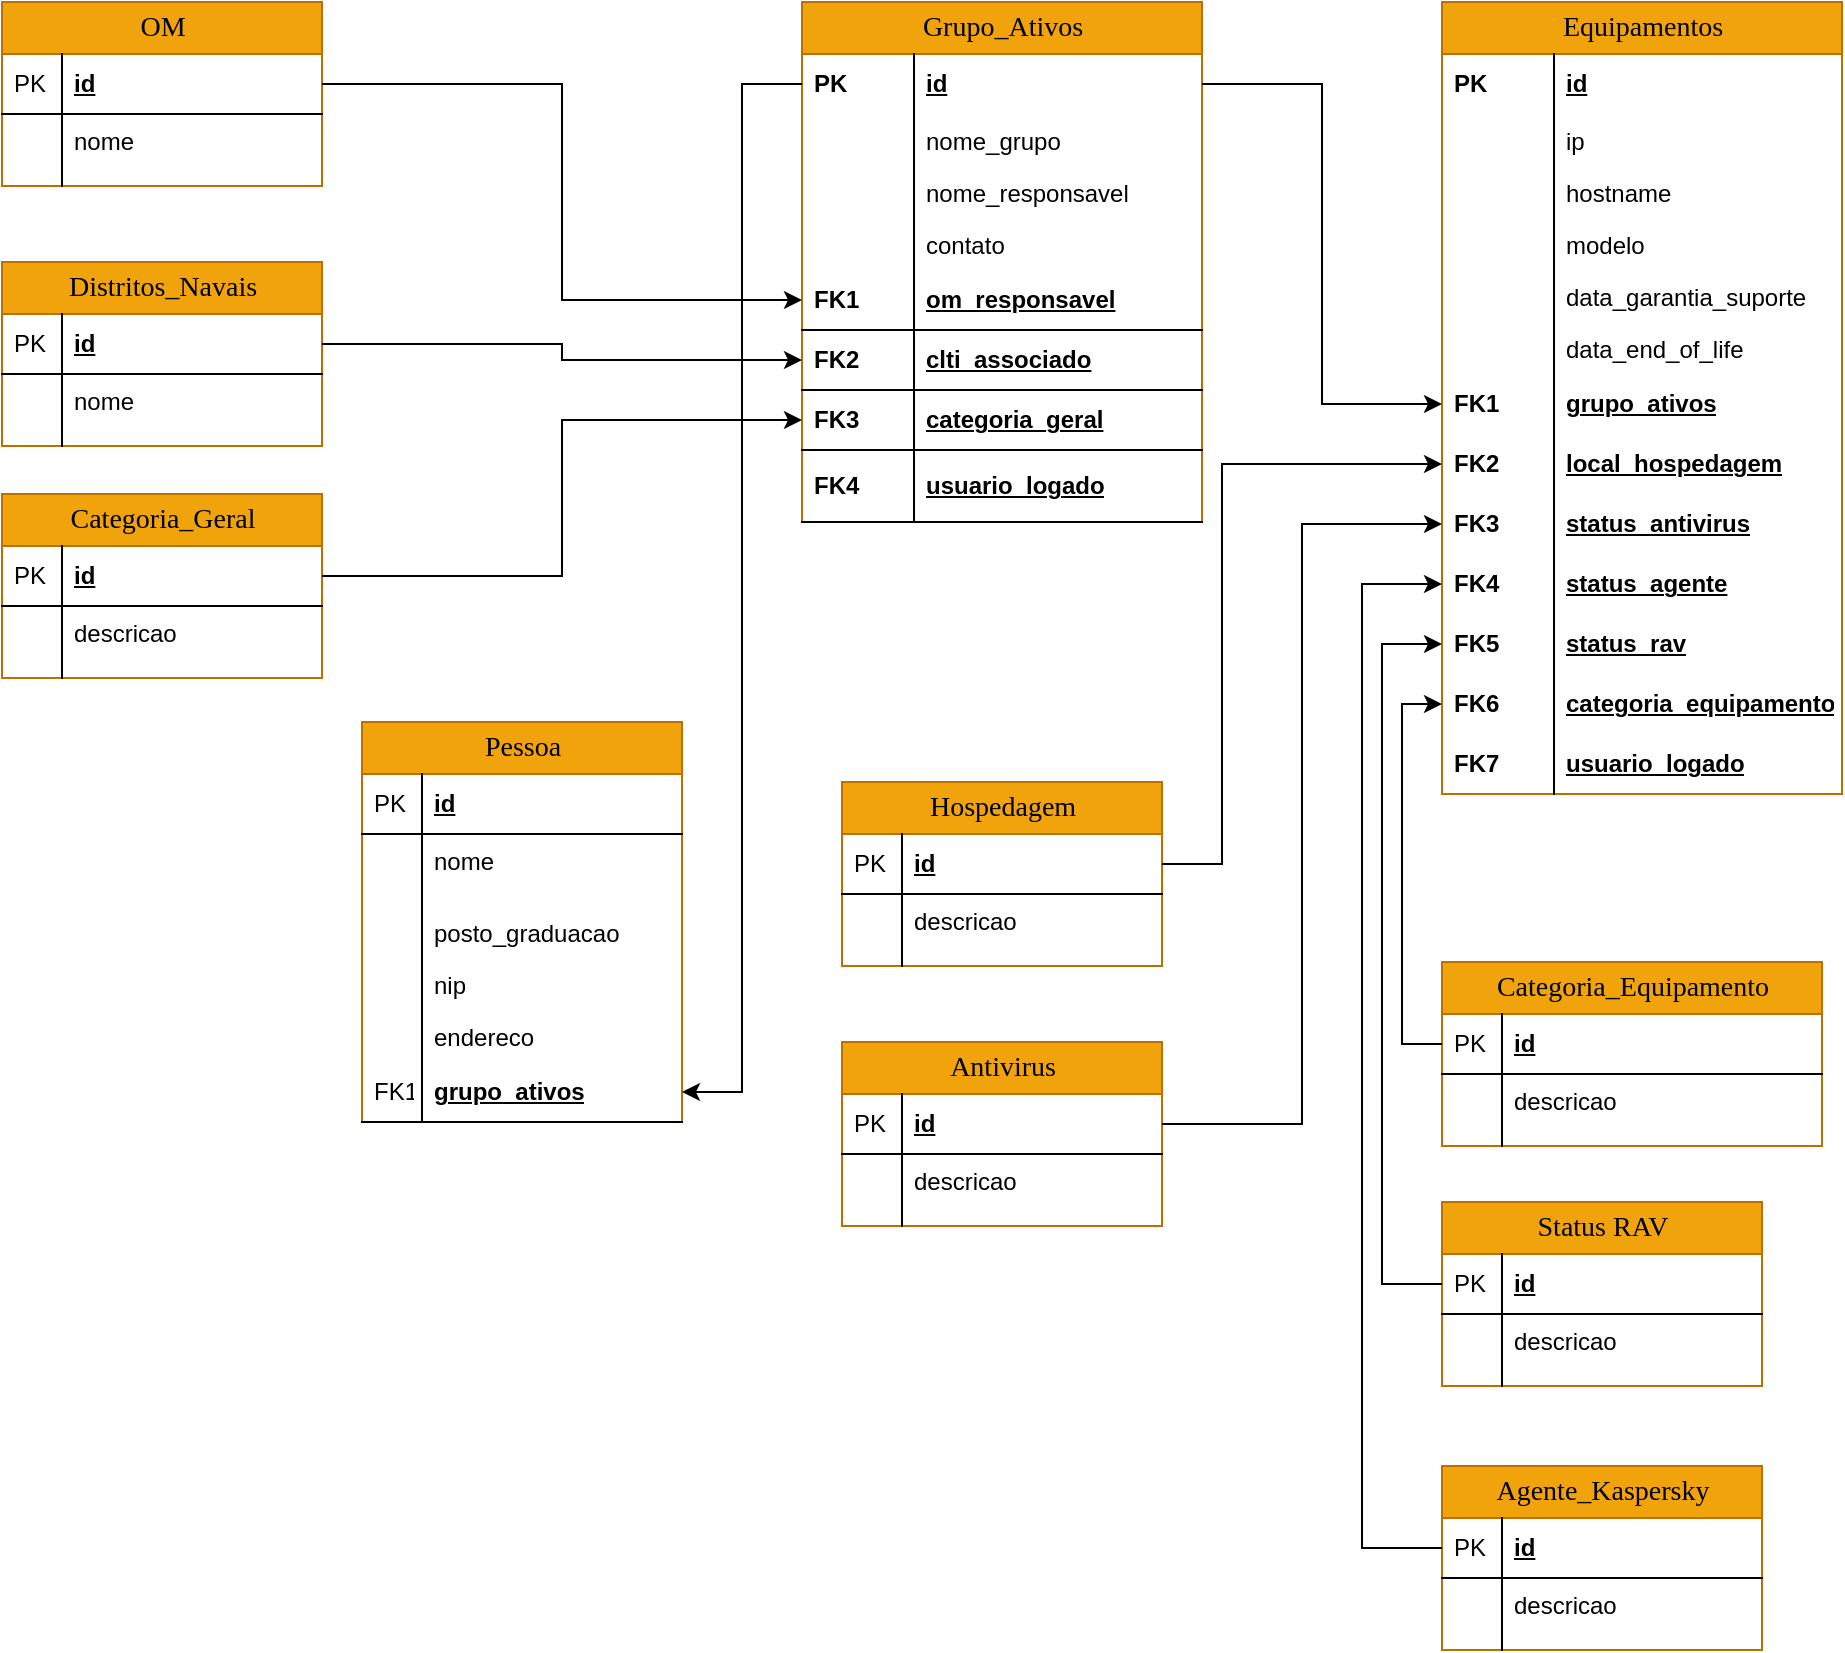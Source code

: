 <mxfile version="21.1.1" type="github">
  <diagram name="Page-1" id="e56a1550-8fbb-45ad-956c-1786394a9013">
    <mxGraphModel dx="1097" dy="484" grid="1" gridSize="10" guides="1" tooltips="1" connect="1" arrows="1" fold="1" page="1" pageScale="1" pageWidth="1100" pageHeight="850" background="none" math="0" shadow="0">
      <root>
        <mxCell id="0" />
        <mxCell id="1" parent="0" />
        <mxCell id="2e49270ec7c68f3f-1" value="Grupo_Ativos" style="swimlane;html=1;fontStyle=0;childLayout=stackLayout;horizontal=1;startSize=26;fillColor=#f0a30a;horizontalStack=0;resizeParent=1;resizeLast=0;collapsible=1;marginBottom=0;swimlaneFillColor=#ffffff;align=center;rounded=0;shadow=0;comic=0;labelBackgroundColor=none;strokeWidth=1;fontFamily=Verdana;fontSize=14;strokeColor=#BD7000;fontColor=#000000;" parent="1" vertex="1">
          <mxGeometry x="420" y="10" width="200" height="260" as="geometry" />
        </mxCell>
        <mxCell id="2e49270ec7c68f3f-2" value="id" style="shape=partialRectangle;top=0;left=0;right=0;bottom=0;html=1;align=left;verticalAlign=middle;fillColor=none;spacingLeft=60;spacingRight=4;whiteSpace=wrap;overflow=hidden;rotatable=0;points=[[0,0.5],[1,0.5]];portConstraint=eastwest;dropTarget=0;fontStyle=5;" parent="2e49270ec7c68f3f-1" vertex="1">
          <mxGeometry y="26" width="200" height="30" as="geometry" />
        </mxCell>
        <mxCell id="2e49270ec7c68f3f-3" value="PK" style="shape=partialRectangle;fontStyle=1;top=0;left=0;bottom=0;html=1;fillColor=none;align=left;verticalAlign=middle;spacingLeft=4;spacingRight=4;whiteSpace=wrap;overflow=hidden;rotatable=0;points=[];portConstraint=eastwest;part=1;" parent="2e49270ec7c68f3f-2" vertex="1" connectable="0">
          <mxGeometry width="56" height="30" as="geometry" />
        </mxCell>
        <mxCell id="2e49270ec7c68f3f-6" value="nome_grupo" style="shape=partialRectangle;top=0;left=0;right=0;bottom=0;html=1;align=left;verticalAlign=top;fillColor=none;spacingLeft=60;spacingRight=4;whiteSpace=wrap;overflow=hidden;rotatable=0;points=[[0,0.5],[1,0.5]];portConstraint=eastwest;dropTarget=0;" parent="2e49270ec7c68f3f-1" vertex="1">
          <mxGeometry y="56" width="200" height="26" as="geometry" />
        </mxCell>
        <mxCell id="2e49270ec7c68f3f-7" value="" style="shape=partialRectangle;top=0;left=0;bottom=0;html=1;fillColor=none;align=left;verticalAlign=top;spacingLeft=4;spacingRight=4;whiteSpace=wrap;overflow=hidden;rotatable=0;points=[];portConstraint=eastwest;part=1;" parent="2e49270ec7c68f3f-6" vertex="1" connectable="0">
          <mxGeometry width="56" height="26" as="geometry" />
        </mxCell>
        <mxCell id="viKGJ7kzJd5nFKRAe9r_-1" value="nome_responsavel" style="shape=partialRectangle;top=0;left=0;right=0;bottom=0;html=1;align=left;verticalAlign=top;fillColor=none;spacingLeft=60;spacingRight=4;whiteSpace=wrap;overflow=hidden;rotatable=0;points=[[0,0.5],[1,0.5]];portConstraint=eastwest;dropTarget=0;" vertex="1" parent="2e49270ec7c68f3f-1">
          <mxGeometry y="82" width="200" height="26" as="geometry" />
        </mxCell>
        <mxCell id="viKGJ7kzJd5nFKRAe9r_-2" value="" style="shape=partialRectangle;top=0;left=0;bottom=0;html=1;fillColor=none;align=left;verticalAlign=top;spacingLeft=4;spacingRight=4;whiteSpace=wrap;overflow=hidden;rotatable=0;points=[];portConstraint=eastwest;part=1;" vertex="1" connectable="0" parent="viKGJ7kzJd5nFKRAe9r_-1">
          <mxGeometry width="56" height="26" as="geometry" />
        </mxCell>
        <mxCell id="viKGJ7kzJd5nFKRAe9r_-3" value="contato" style="shape=partialRectangle;top=0;left=0;right=0;bottom=0;html=1;align=left;verticalAlign=top;fillColor=none;spacingLeft=60;spacingRight=4;whiteSpace=wrap;overflow=hidden;rotatable=0;points=[[0,0.5],[1,0.5]];portConstraint=eastwest;dropTarget=0;" vertex="1" parent="2e49270ec7c68f3f-1">
          <mxGeometry y="108" width="200" height="26" as="geometry" />
        </mxCell>
        <mxCell id="viKGJ7kzJd5nFKRAe9r_-4" value="" style="shape=partialRectangle;top=0;left=0;bottom=0;html=1;fillColor=none;align=left;verticalAlign=top;spacingLeft=4;spacingRight=4;whiteSpace=wrap;overflow=hidden;rotatable=0;points=[];portConstraint=eastwest;part=1;" vertex="1" connectable="0" parent="viKGJ7kzJd5nFKRAe9r_-3">
          <mxGeometry width="56" height="26" as="geometry" />
        </mxCell>
        <mxCell id="viKGJ7kzJd5nFKRAe9r_-11" value="om_responsavel" style="shape=partialRectangle;top=0;left=0;right=0;bottom=1;html=1;align=left;verticalAlign=middle;fillColor=none;spacingLeft=60;spacingRight=4;whiteSpace=wrap;overflow=hidden;rotatable=0;points=[[0,0.5],[1,0.5]];portConstraint=eastwest;dropTarget=0;fontStyle=5;" vertex="1" parent="2e49270ec7c68f3f-1">
          <mxGeometry y="134" width="200" height="30" as="geometry" />
        </mxCell>
        <mxCell id="viKGJ7kzJd5nFKRAe9r_-12" value="FK1" style="shape=partialRectangle;fontStyle=1;top=0;left=0;bottom=0;html=1;fillColor=none;align=left;verticalAlign=middle;spacingLeft=4;spacingRight=4;whiteSpace=wrap;overflow=hidden;rotatable=0;points=[];portConstraint=eastwest;part=1;" vertex="1" connectable="0" parent="viKGJ7kzJd5nFKRAe9r_-11">
          <mxGeometry width="56" height="30" as="geometry" />
        </mxCell>
        <mxCell id="viKGJ7kzJd5nFKRAe9r_-13" value="clti_associado" style="shape=partialRectangle;top=0;left=0;right=0;bottom=1;html=1;align=left;verticalAlign=middle;fillColor=none;spacingLeft=60;spacingRight=4;whiteSpace=wrap;overflow=hidden;rotatable=0;points=[[0,0.5],[1,0.5]];portConstraint=eastwest;dropTarget=0;fontStyle=5;" vertex="1" parent="2e49270ec7c68f3f-1">
          <mxGeometry y="164" width="200" height="30" as="geometry" />
        </mxCell>
        <mxCell id="viKGJ7kzJd5nFKRAe9r_-14" value="FK2" style="shape=partialRectangle;fontStyle=1;top=0;left=0;bottom=0;html=1;fillColor=none;align=left;verticalAlign=middle;spacingLeft=4;spacingRight=4;whiteSpace=wrap;overflow=hidden;rotatable=0;points=[];portConstraint=eastwest;part=1;" vertex="1" connectable="0" parent="viKGJ7kzJd5nFKRAe9r_-13">
          <mxGeometry width="56" height="30" as="geometry" />
        </mxCell>
        <mxCell id="viKGJ7kzJd5nFKRAe9r_-15" value="categoria_geral" style="shape=partialRectangle;top=0;left=0;right=0;bottom=1;html=1;align=left;verticalAlign=middle;fillColor=none;spacingLeft=60;spacingRight=4;whiteSpace=wrap;overflow=hidden;rotatable=0;points=[[0,0.5],[1,0.5]];portConstraint=eastwest;dropTarget=0;fontStyle=5;" vertex="1" parent="2e49270ec7c68f3f-1">
          <mxGeometry y="194" width="200" height="30" as="geometry" />
        </mxCell>
        <mxCell id="viKGJ7kzJd5nFKRAe9r_-16" value="FK3" style="shape=partialRectangle;fontStyle=1;top=0;left=0;bottom=0;html=1;fillColor=none;align=left;verticalAlign=middle;spacingLeft=4;spacingRight=4;whiteSpace=wrap;overflow=hidden;rotatable=0;points=[];portConstraint=eastwest;part=1;" vertex="1" connectable="0" parent="viKGJ7kzJd5nFKRAe9r_-15">
          <mxGeometry width="56" height="30" as="geometry" />
        </mxCell>
        <mxCell id="viKGJ7kzJd5nFKRAe9r_-17" value="usuario_logado" style="shape=partialRectangle;top=0;left=0;right=0;bottom=1;html=1;align=left;verticalAlign=middle;fillColor=none;spacingLeft=60;spacingRight=4;whiteSpace=wrap;overflow=hidden;rotatable=0;points=[[0,0.5],[1,0.5]];portConstraint=eastwest;dropTarget=0;fontStyle=5;" vertex="1" parent="2e49270ec7c68f3f-1">
          <mxGeometry y="224" width="200" height="36" as="geometry" />
        </mxCell>
        <mxCell id="viKGJ7kzJd5nFKRAe9r_-18" value="FK4" style="shape=partialRectangle;fontStyle=1;top=0;left=0;bottom=0;html=1;fillColor=none;align=left;verticalAlign=middle;spacingLeft=4;spacingRight=4;whiteSpace=wrap;overflow=hidden;rotatable=0;points=[];portConstraint=eastwest;part=1;" vertex="1" connectable="0" parent="viKGJ7kzJd5nFKRAe9r_-17">
          <mxGeometry width="56" height="36" as="geometry" />
        </mxCell>
        <mxCell id="2e49270ec7c68f3f-80" value="OM" style="swimlane;html=1;fontStyle=0;childLayout=stackLayout;horizontal=1;startSize=26;fillColor=#f0a30a;horizontalStack=0;resizeParent=1;resizeLast=0;collapsible=1;marginBottom=0;swimlaneFillColor=#ffffff;align=center;rounded=0;shadow=0;comic=0;labelBackgroundColor=none;strokeWidth=1;fontFamily=Verdana;fontSize=14;fontColor=#000000;strokeColor=#BD7000;" parent="1" vertex="1">
          <mxGeometry x="20" y="10" width="160" height="92" as="geometry" />
        </mxCell>
        <mxCell id="2e49270ec7c68f3f-81" value="id" style="shape=partialRectangle;top=0;left=0;right=0;bottom=1;html=1;align=left;verticalAlign=middle;fillColor=none;spacingLeft=34;spacingRight=4;whiteSpace=wrap;overflow=hidden;rotatable=0;points=[[0,0.5],[1,0.5]];portConstraint=eastwest;dropTarget=0;fontStyle=5;" parent="2e49270ec7c68f3f-80" vertex="1">
          <mxGeometry y="26" width="160" height="30" as="geometry" />
        </mxCell>
        <mxCell id="2e49270ec7c68f3f-82" value="PK" style="shape=partialRectangle;top=0;left=0;bottom=0;html=1;fillColor=none;align=left;verticalAlign=middle;spacingLeft=4;spacingRight=4;whiteSpace=wrap;overflow=hidden;rotatable=0;points=[];portConstraint=eastwest;part=1;" parent="2e49270ec7c68f3f-81" vertex="1" connectable="0">
          <mxGeometry width="30" height="30" as="geometry" />
        </mxCell>
        <mxCell id="2e49270ec7c68f3f-83" value="nome" style="shape=partialRectangle;top=0;left=0;right=0;bottom=0;html=1;align=left;verticalAlign=top;fillColor=none;spacingLeft=34;spacingRight=4;whiteSpace=wrap;overflow=hidden;rotatable=0;points=[[0,0.5],[1,0.5]];portConstraint=eastwest;dropTarget=0;" parent="2e49270ec7c68f3f-80" vertex="1">
          <mxGeometry y="56" width="160" height="26" as="geometry" />
        </mxCell>
        <mxCell id="2e49270ec7c68f3f-84" value="" style="shape=partialRectangle;top=0;left=0;bottom=0;html=1;fillColor=none;align=left;verticalAlign=top;spacingLeft=4;spacingRight=4;whiteSpace=wrap;overflow=hidden;rotatable=0;points=[];portConstraint=eastwest;part=1;" parent="2e49270ec7c68f3f-83" vertex="1" connectable="0">
          <mxGeometry width="30" height="26" as="geometry" />
        </mxCell>
        <mxCell id="2e49270ec7c68f3f-89" value="" style="shape=partialRectangle;top=0;left=0;right=0;bottom=0;html=1;align=left;verticalAlign=top;fillColor=none;spacingLeft=34;spacingRight=4;whiteSpace=wrap;overflow=hidden;rotatable=0;points=[[0,0.5],[1,0.5]];portConstraint=eastwest;dropTarget=0;" parent="2e49270ec7c68f3f-80" vertex="1">
          <mxGeometry y="82" width="160" height="10" as="geometry" />
        </mxCell>
        <mxCell id="2e49270ec7c68f3f-90" value="" style="shape=partialRectangle;top=0;left=0;bottom=0;html=1;fillColor=none;align=left;verticalAlign=top;spacingLeft=4;spacingRight=4;whiteSpace=wrap;overflow=hidden;rotatable=0;points=[];portConstraint=eastwest;part=1;" parent="2e49270ec7c68f3f-89" vertex="1" connectable="0">
          <mxGeometry width="30" height="10" as="geometry" />
        </mxCell>
        <mxCell id="viKGJ7kzJd5nFKRAe9r_-21" style="edgeStyle=orthogonalEdgeStyle;rounded=0;orthogonalLoop=1;jettySize=auto;html=1;exitX=1;exitY=0.5;exitDx=0;exitDy=0;entryX=0;entryY=0.5;entryDx=0;entryDy=0;" edge="1" parent="1" source="2e49270ec7c68f3f-81" target="viKGJ7kzJd5nFKRAe9r_-11">
          <mxGeometry relative="1" as="geometry" />
        </mxCell>
        <mxCell id="viKGJ7kzJd5nFKRAe9r_-22" value="Distritos_Navais" style="swimlane;html=1;fontStyle=0;childLayout=stackLayout;horizontal=1;startSize=26;fillColor=#f0a30a;horizontalStack=0;resizeParent=1;resizeLast=0;collapsible=1;marginBottom=0;swimlaneFillColor=#ffffff;align=center;rounded=0;shadow=0;comic=0;labelBackgroundColor=none;strokeWidth=1;fontFamily=Verdana;fontSize=14;fontColor=#000000;strokeColor=#BD7000;" vertex="1" parent="1">
          <mxGeometry x="20" y="140" width="160" height="92" as="geometry" />
        </mxCell>
        <mxCell id="viKGJ7kzJd5nFKRAe9r_-23" value="id" style="shape=partialRectangle;top=0;left=0;right=0;bottom=1;html=1;align=left;verticalAlign=middle;fillColor=none;spacingLeft=34;spacingRight=4;whiteSpace=wrap;overflow=hidden;rotatable=0;points=[[0,0.5],[1,0.5]];portConstraint=eastwest;dropTarget=0;fontStyle=5;" vertex="1" parent="viKGJ7kzJd5nFKRAe9r_-22">
          <mxGeometry y="26" width="160" height="30" as="geometry" />
        </mxCell>
        <mxCell id="viKGJ7kzJd5nFKRAe9r_-24" value="PK" style="shape=partialRectangle;top=0;left=0;bottom=0;html=1;fillColor=none;align=left;verticalAlign=middle;spacingLeft=4;spacingRight=4;whiteSpace=wrap;overflow=hidden;rotatable=0;points=[];portConstraint=eastwest;part=1;" vertex="1" connectable="0" parent="viKGJ7kzJd5nFKRAe9r_-23">
          <mxGeometry width="30" height="30" as="geometry" />
        </mxCell>
        <mxCell id="viKGJ7kzJd5nFKRAe9r_-25" value="nome" style="shape=partialRectangle;top=0;left=0;right=0;bottom=0;html=1;align=left;verticalAlign=top;fillColor=none;spacingLeft=34;spacingRight=4;whiteSpace=wrap;overflow=hidden;rotatable=0;points=[[0,0.5],[1,0.5]];portConstraint=eastwest;dropTarget=0;" vertex="1" parent="viKGJ7kzJd5nFKRAe9r_-22">
          <mxGeometry y="56" width="160" height="26" as="geometry" />
        </mxCell>
        <mxCell id="viKGJ7kzJd5nFKRAe9r_-26" value="" style="shape=partialRectangle;top=0;left=0;bottom=0;html=1;fillColor=none;align=left;verticalAlign=top;spacingLeft=4;spacingRight=4;whiteSpace=wrap;overflow=hidden;rotatable=0;points=[];portConstraint=eastwest;part=1;" vertex="1" connectable="0" parent="viKGJ7kzJd5nFKRAe9r_-25">
          <mxGeometry width="30" height="26" as="geometry" />
        </mxCell>
        <mxCell id="viKGJ7kzJd5nFKRAe9r_-27" value="" style="shape=partialRectangle;top=0;left=0;right=0;bottom=0;html=1;align=left;verticalAlign=top;fillColor=none;spacingLeft=34;spacingRight=4;whiteSpace=wrap;overflow=hidden;rotatable=0;points=[[0,0.5],[1,0.5]];portConstraint=eastwest;dropTarget=0;" vertex="1" parent="viKGJ7kzJd5nFKRAe9r_-22">
          <mxGeometry y="82" width="160" height="10" as="geometry" />
        </mxCell>
        <mxCell id="viKGJ7kzJd5nFKRAe9r_-28" value="" style="shape=partialRectangle;top=0;left=0;bottom=0;html=1;fillColor=none;align=left;verticalAlign=top;spacingLeft=4;spacingRight=4;whiteSpace=wrap;overflow=hidden;rotatable=0;points=[];portConstraint=eastwest;part=1;" vertex="1" connectable="0" parent="viKGJ7kzJd5nFKRAe9r_-27">
          <mxGeometry width="30" height="10" as="geometry" />
        </mxCell>
        <mxCell id="viKGJ7kzJd5nFKRAe9r_-29" style="edgeStyle=orthogonalEdgeStyle;rounded=0;orthogonalLoop=1;jettySize=auto;html=1;exitX=1;exitY=0.5;exitDx=0;exitDy=0;entryX=0;entryY=0.5;entryDx=0;entryDy=0;" edge="1" parent="1" source="viKGJ7kzJd5nFKRAe9r_-23" target="viKGJ7kzJd5nFKRAe9r_-13">
          <mxGeometry relative="1" as="geometry" />
        </mxCell>
        <mxCell id="viKGJ7kzJd5nFKRAe9r_-30" value="Categoria_Geral" style="swimlane;html=1;fontStyle=0;childLayout=stackLayout;horizontal=1;startSize=26;fillColor=#f0a30a;horizontalStack=0;resizeParent=1;resizeLast=0;collapsible=1;marginBottom=0;swimlaneFillColor=#ffffff;align=center;rounded=0;shadow=0;comic=0;labelBackgroundColor=none;strokeWidth=1;fontFamily=Verdana;fontSize=14;fontColor=#000000;strokeColor=#BD7000;" vertex="1" parent="1">
          <mxGeometry x="20" y="256" width="160" height="92" as="geometry" />
        </mxCell>
        <mxCell id="viKGJ7kzJd5nFKRAe9r_-31" value="id" style="shape=partialRectangle;top=0;left=0;right=0;bottom=1;html=1;align=left;verticalAlign=middle;fillColor=none;spacingLeft=34;spacingRight=4;whiteSpace=wrap;overflow=hidden;rotatable=0;points=[[0,0.5],[1,0.5]];portConstraint=eastwest;dropTarget=0;fontStyle=5;" vertex="1" parent="viKGJ7kzJd5nFKRAe9r_-30">
          <mxGeometry y="26" width="160" height="30" as="geometry" />
        </mxCell>
        <mxCell id="viKGJ7kzJd5nFKRAe9r_-32" value="PK" style="shape=partialRectangle;top=0;left=0;bottom=0;html=1;fillColor=none;align=left;verticalAlign=middle;spacingLeft=4;spacingRight=4;whiteSpace=wrap;overflow=hidden;rotatable=0;points=[];portConstraint=eastwest;part=1;" vertex="1" connectable="0" parent="viKGJ7kzJd5nFKRAe9r_-31">
          <mxGeometry width="30" height="30" as="geometry" />
        </mxCell>
        <mxCell id="viKGJ7kzJd5nFKRAe9r_-33" value="descricao" style="shape=partialRectangle;top=0;left=0;right=0;bottom=0;html=1;align=left;verticalAlign=top;fillColor=none;spacingLeft=34;spacingRight=4;whiteSpace=wrap;overflow=hidden;rotatable=0;points=[[0,0.5],[1,0.5]];portConstraint=eastwest;dropTarget=0;" vertex="1" parent="viKGJ7kzJd5nFKRAe9r_-30">
          <mxGeometry y="56" width="160" height="26" as="geometry" />
        </mxCell>
        <mxCell id="viKGJ7kzJd5nFKRAe9r_-34" value="" style="shape=partialRectangle;top=0;left=0;bottom=0;html=1;fillColor=none;align=left;verticalAlign=top;spacingLeft=4;spacingRight=4;whiteSpace=wrap;overflow=hidden;rotatable=0;points=[];portConstraint=eastwest;part=1;" vertex="1" connectable="0" parent="viKGJ7kzJd5nFKRAe9r_-33">
          <mxGeometry width="30" height="26" as="geometry" />
        </mxCell>
        <mxCell id="viKGJ7kzJd5nFKRAe9r_-35" value="" style="shape=partialRectangle;top=0;left=0;right=0;bottom=0;html=1;align=left;verticalAlign=top;fillColor=none;spacingLeft=34;spacingRight=4;whiteSpace=wrap;overflow=hidden;rotatable=0;points=[[0,0.5],[1,0.5]];portConstraint=eastwest;dropTarget=0;" vertex="1" parent="viKGJ7kzJd5nFKRAe9r_-30">
          <mxGeometry y="82" width="160" height="10" as="geometry" />
        </mxCell>
        <mxCell id="viKGJ7kzJd5nFKRAe9r_-36" value="" style="shape=partialRectangle;top=0;left=0;bottom=0;html=1;fillColor=none;align=left;verticalAlign=top;spacingLeft=4;spacingRight=4;whiteSpace=wrap;overflow=hidden;rotatable=0;points=[];portConstraint=eastwest;part=1;" vertex="1" connectable="0" parent="viKGJ7kzJd5nFKRAe9r_-35">
          <mxGeometry width="30" height="10" as="geometry" />
        </mxCell>
        <mxCell id="viKGJ7kzJd5nFKRAe9r_-37" style="edgeStyle=orthogonalEdgeStyle;rounded=0;orthogonalLoop=1;jettySize=auto;html=1;exitX=1;exitY=0.5;exitDx=0;exitDy=0;entryX=0;entryY=0.5;entryDx=0;entryDy=0;" edge="1" parent="1" source="viKGJ7kzJd5nFKRAe9r_-31" target="viKGJ7kzJd5nFKRAe9r_-15">
          <mxGeometry relative="1" as="geometry" />
        </mxCell>
        <mxCell id="viKGJ7kzJd5nFKRAe9r_-38" value="Pessoa" style="swimlane;html=1;fontStyle=0;childLayout=stackLayout;horizontal=1;startSize=26;fillColor=#f0a30a;horizontalStack=0;resizeParent=1;resizeLast=0;collapsible=1;marginBottom=0;swimlaneFillColor=#ffffff;align=center;rounded=0;shadow=0;comic=0;labelBackgroundColor=none;strokeWidth=1;fontFamily=Verdana;fontSize=14;fontColor=#000000;strokeColor=#BD7000;" vertex="1" parent="1">
          <mxGeometry x="200" y="370" width="160" height="200" as="geometry" />
        </mxCell>
        <mxCell id="viKGJ7kzJd5nFKRAe9r_-39" value="id" style="shape=partialRectangle;top=0;left=0;right=0;bottom=1;html=1;align=left;verticalAlign=middle;fillColor=none;spacingLeft=34;spacingRight=4;whiteSpace=wrap;overflow=hidden;rotatable=0;points=[[0,0.5],[1,0.5]];portConstraint=eastwest;dropTarget=0;fontStyle=5;" vertex="1" parent="viKGJ7kzJd5nFKRAe9r_-38">
          <mxGeometry y="26" width="160" height="30" as="geometry" />
        </mxCell>
        <mxCell id="viKGJ7kzJd5nFKRAe9r_-40" value="PK" style="shape=partialRectangle;top=0;left=0;bottom=0;html=1;fillColor=none;align=left;verticalAlign=middle;spacingLeft=4;spacingRight=4;whiteSpace=wrap;overflow=hidden;rotatable=0;points=[];portConstraint=eastwest;part=1;" vertex="1" connectable="0" parent="viKGJ7kzJd5nFKRAe9r_-39">
          <mxGeometry width="30" height="30" as="geometry" />
        </mxCell>
        <mxCell id="viKGJ7kzJd5nFKRAe9r_-41" value="nome" style="shape=partialRectangle;top=0;left=0;right=0;bottom=0;html=1;align=left;verticalAlign=top;fillColor=none;spacingLeft=34;spacingRight=4;whiteSpace=wrap;overflow=hidden;rotatable=0;points=[[0,0.5],[1,0.5]];portConstraint=eastwest;dropTarget=0;" vertex="1" parent="viKGJ7kzJd5nFKRAe9r_-38">
          <mxGeometry y="56" width="160" height="26" as="geometry" />
        </mxCell>
        <mxCell id="viKGJ7kzJd5nFKRAe9r_-42" value="" style="shape=partialRectangle;top=0;left=0;bottom=0;html=1;fillColor=none;align=left;verticalAlign=top;spacingLeft=4;spacingRight=4;whiteSpace=wrap;overflow=hidden;rotatable=0;points=[];portConstraint=eastwest;part=1;" vertex="1" connectable="0" parent="viKGJ7kzJd5nFKRAe9r_-41">
          <mxGeometry width="30" height="26" as="geometry" />
        </mxCell>
        <mxCell id="viKGJ7kzJd5nFKRAe9r_-43" value="" style="shape=partialRectangle;top=0;left=0;right=0;bottom=0;html=1;align=left;verticalAlign=top;fillColor=none;spacingLeft=34;spacingRight=4;whiteSpace=wrap;overflow=hidden;rotatable=0;points=[[0,0.5],[1,0.5]];portConstraint=eastwest;dropTarget=0;" vertex="1" parent="viKGJ7kzJd5nFKRAe9r_-38">
          <mxGeometry y="82" width="160" height="10" as="geometry" />
        </mxCell>
        <mxCell id="viKGJ7kzJd5nFKRAe9r_-44" value="" style="shape=partialRectangle;top=0;left=0;bottom=0;html=1;fillColor=none;align=left;verticalAlign=top;spacingLeft=4;spacingRight=4;whiteSpace=wrap;overflow=hidden;rotatable=0;points=[];portConstraint=eastwest;part=1;" vertex="1" connectable="0" parent="viKGJ7kzJd5nFKRAe9r_-43">
          <mxGeometry width="30" height="10" as="geometry" />
        </mxCell>
        <mxCell id="viKGJ7kzJd5nFKRAe9r_-46" value="posto_graduacao" style="shape=partialRectangle;top=0;left=0;right=0;bottom=0;html=1;align=left;verticalAlign=top;fillColor=none;spacingLeft=34;spacingRight=4;whiteSpace=wrap;overflow=hidden;rotatable=0;points=[[0,0.5],[1,0.5]];portConstraint=eastwest;dropTarget=0;" vertex="1" parent="viKGJ7kzJd5nFKRAe9r_-38">
          <mxGeometry y="92" width="160" height="26" as="geometry" />
        </mxCell>
        <mxCell id="viKGJ7kzJd5nFKRAe9r_-47" value="" style="shape=partialRectangle;top=0;left=0;bottom=0;html=1;fillColor=none;align=left;verticalAlign=top;spacingLeft=4;spacingRight=4;whiteSpace=wrap;overflow=hidden;rotatable=0;points=[];portConstraint=eastwest;part=1;" vertex="1" connectable="0" parent="viKGJ7kzJd5nFKRAe9r_-46">
          <mxGeometry width="30" height="26" as="geometry" />
        </mxCell>
        <mxCell id="viKGJ7kzJd5nFKRAe9r_-48" value="nip" style="shape=partialRectangle;top=0;left=0;right=0;bottom=0;html=1;align=left;verticalAlign=top;fillColor=none;spacingLeft=34;spacingRight=4;whiteSpace=wrap;overflow=hidden;rotatable=0;points=[[0,0.5],[1,0.5]];portConstraint=eastwest;dropTarget=0;" vertex="1" parent="viKGJ7kzJd5nFKRAe9r_-38">
          <mxGeometry y="118" width="160" height="26" as="geometry" />
        </mxCell>
        <mxCell id="viKGJ7kzJd5nFKRAe9r_-49" value="" style="shape=partialRectangle;top=0;left=0;bottom=0;html=1;fillColor=none;align=left;verticalAlign=top;spacingLeft=4;spacingRight=4;whiteSpace=wrap;overflow=hidden;rotatable=0;points=[];portConstraint=eastwest;part=1;" vertex="1" connectable="0" parent="viKGJ7kzJd5nFKRAe9r_-48">
          <mxGeometry width="30" height="26" as="geometry" />
        </mxCell>
        <mxCell id="viKGJ7kzJd5nFKRAe9r_-50" value="endereco" style="shape=partialRectangle;top=0;left=0;right=0;bottom=0;html=1;align=left;verticalAlign=top;fillColor=none;spacingLeft=34;spacingRight=4;whiteSpace=wrap;overflow=hidden;rotatable=0;points=[[0,0.5],[1,0.5]];portConstraint=eastwest;dropTarget=0;" vertex="1" parent="viKGJ7kzJd5nFKRAe9r_-38">
          <mxGeometry y="144" width="160" height="26" as="geometry" />
        </mxCell>
        <mxCell id="viKGJ7kzJd5nFKRAe9r_-51" value="" style="shape=partialRectangle;top=0;left=0;bottom=0;html=1;fillColor=none;align=left;verticalAlign=top;spacingLeft=4;spacingRight=4;whiteSpace=wrap;overflow=hidden;rotatable=0;points=[];portConstraint=eastwest;part=1;" vertex="1" connectable="0" parent="viKGJ7kzJd5nFKRAe9r_-50">
          <mxGeometry width="30" height="26" as="geometry" />
        </mxCell>
        <mxCell id="viKGJ7kzJd5nFKRAe9r_-52" value="grupo_ativos" style="shape=partialRectangle;top=0;left=0;right=0;bottom=1;html=1;align=left;verticalAlign=middle;fillColor=none;spacingLeft=34;spacingRight=4;whiteSpace=wrap;overflow=hidden;rotatable=0;points=[[0,0.5],[1,0.5]];portConstraint=eastwest;dropTarget=0;fontStyle=5;" vertex="1" parent="viKGJ7kzJd5nFKRAe9r_-38">
          <mxGeometry y="170" width="160" height="30" as="geometry" />
        </mxCell>
        <mxCell id="viKGJ7kzJd5nFKRAe9r_-53" value="FK1" style="shape=partialRectangle;top=0;left=0;bottom=0;html=1;fillColor=none;align=left;verticalAlign=middle;spacingLeft=4;spacingRight=4;whiteSpace=wrap;overflow=hidden;rotatable=0;points=[];portConstraint=eastwest;part=1;" vertex="1" connectable="0" parent="viKGJ7kzJd5nFKRAe9r_-52">
          <mxGeometry width="30" height="30" as="geometry" />
        </mxCell>
        <mxCell id="viKGJ7kzJd5nFKRAe9r_-45" style="edgeStyle=orthogonalEdgeStyle;rounded=0;orthogonalLoop=1;jettySize=auto;html=1;exitX=0;exitY=0.5;exitDx=0;exitDy=0;entryX=1;entryY=0.5;entryDx=0;entryDy=0;" edge="1" parent="1" source="2e49270ec7c68f3f-2" target="viKGJ7kzJd5nFKRAe9r_-52">
          <mxGeometry relative="1" as="geometry" />
        </mxCell>
        <mxCell id="viKGJ7kzJd5nFKRAe9r_-54" value="Equipamentos" style="swimlane;html=1;fontStyle=0;childLayout=stackLayout;horizontal=1;startSize=26;fillColor=#f0a30a;horizontalStack=0;resizeParent=1;resizeLast=0;collapsible=1;marginBottom=0;swimlaneFillColor=#ffffff;align=center;rounded=0;shadow=0;comic=0;labelBackgroundColor=none;strokeWidth=1;fontFamily=Verdana;fontSize=14;strokeColor=#BD7000;fontColor=#000000;" vertex="1" parent="1">
          <mxGeometry x="740" y="10" width="200" height="396" as="geometry" />
        </mxCell>
        <mxCell id="viKGJ7kzJd5nFKRAe9r_-55" value="id" style="shape=partialRectangle;top=0;left=0;right=0;bottom=0;html=1;align=left;verticalAlign=middle;fillColor=none;spacingLeft=60;spacingRight=4;whiteSpace=wrap;overflow=hidden;rotatable=0;points=[[0,0.5],[1,0.5]];portConstraint=eastwest;dropTarget=0;fontStyle=5;" vertex="1" parent="viKGJ7kzJd5nFKRAe9r_-54">
          <mxGeometry y="26" width="200" height="30" as="geometry" />
        </mxCell>
        <mxCell id="viKGJ7kzJd5nFKRAe9r_-56" value="PK" style="shape=partialRectangle;fontStyle=1;top=0;left=0;bottom=0;html=1;fillColor=none;align=left;verticalAlign=middle;spacingLeft=4;spacingRight=4;whiteSpace=wrap;overflow=hidden;rotatable=0;points=[];portConstraint=eastwest;part=1;" vertex="1" connectable="0" parent="viKGJ7kzJd5nFKRAe9r_-55">
          <mxGeometry width="56" height="30" as="geometry" />
        </mxCell>
        <mxCell id="viKGJ7kzJd5nFKRAe9r_-57" value="ip" style="shape=partialRectangle;top=0;left=0;right=0;bottom=0;html=1;align=left;verticalAlign=top;fillColor=none;spacingLeft=60;spacingRight=4;whiteSpace=wrap;overflow=hidden;rotatable=0;points=[[0,0.5],[1,0.5]];portConstraint=eastwest;dropTarget=0;" vertex="1" parent="viKGJ7kzJd5nFKRAe9r_-54">
          <mxGeometry y="56" width="200" height="26" as="geometry" />
        </mxCell>
        <mxCell id="viKGJ7kzJd5nFKRAe9r_-58" value="" style="shape=partialRectangle;top=0;left=0;bottom=0;html=1;fillColor=none;align=left;verticalAlign=top;spacingLeft=4;spacingRight=4;whiteSpace=wrap;overflow=hidden;rotatable=0;points=[];portConstraint=eastwest;part=1;" vertex="1" connectable="0" parent="viKGJ7kzJd5nFKRAe9r_-57">
          <mxGeometry width="56" height="26" as="geometry" />
        </mxCell>
        <mxCell id="viKGJ7kzJd5nFKRAe9r_-59" value="hostname" style="shape=partialRectangle;top=0;left=0;right=0;bottom=0;html=1;align=left;verticalAlign=top;fillColor=none;spacingLeft=60;spacingRight=4;whiteSpace=wrap;overflow=hidden;rotatable=0;points=[[0,0.5],[1,0.5]];portConstraint=eastwest;dropTarget=0;" vertex="1" parent="viKGJ7kzJd5nFKRAe9r_-54">
          <mxGeometry y="82" width="200" height="26" as="geometry" />
        </mxCell>
        <mxCell id="viKGJ7kzJd5nFKRAe9r_-60" value="" style="shape=partialRectangle;top=0;left=0;bottom=0;html=1;fillColor=none;align=left;verticalAlign=top;spacingLeft=4;spacingRight=4;whiteSpace=wrap;overflow=hidden;rotatable=0;points=[];portConstraint=eastwest;part=1;" vertex="1" connectable="0" parent="viKGJ7kzJd5nFKRAe9r_-59">
          <mxGeometry width="56" height="26" as="geometry" />
        </mxCell>
        <mxCell id="viKGJ7kzJd5nFKRAe9r_-61" value="modelo" style="shape=partialRectangle;top=0;left=0;right=0;bottom=0;html=1;align=left;verticalAlign=top;fillColor=none;spacingLeft=60;spacingRight=4;whiteSpace=wrap;overflow=hidden;rotatable=0;points=[[0,0.5],[1,0.5]];portConstraint=eastwest;dropTarget=0;" vertex="1" parent="viKGJ7kzJd5nFKRAe9r_-54">
          <mxGeometry y="108" width="200" height="26" as="geometry" />
        </mxCell>
        <mxCell id="viKGJ7kzJd5nFKRAe9r_-62" value="" style="shape=partialRectangle;top=0;left=0;bottom=0;html=1;fillColor=none;align=left;verticalAlign=top;spacingLeft=4;spacingRight=4;whiteSpace=wrap;overflow=hidden;rotatable=0;points=[];portConstraint=eastwest;part=1;" vertex="1" connectable="0" parent="viKGJ7kzJd5nFKRAe9r_-61">
          <mxGeometry width="56" height="26" as="geometry" />
        </mxCell>
        <mxCell id="viKGJ7kzJd5nFKRAe9r_-73" value="data_garantia_suporte" style="shape=partialRectangle;top=0;left=0;right=0;bottom=0;html=1;align=left;verticalAlign=top;fillColor=none;spacingLeft=60;spacingRight=4;whiteSpace=wrap;overflow=hidden;rotatable=0;points=[[0,0.5],[1,0.5]];portConstraint=eastwest;dropTarget=0;" vertex="1" parent="viKGJ7kzJd5nFKRAe9r_-54">
          <mxGeometry y="134" width="200" height="26" as="geometry" />
        </mxCell>
        <mxCell id="viKGJ7kzJd5nFKRAe9r_-74" value="" style="shape=partialRectangle;top=0;left=0;bottom=0;html=1;fillColor=none;align=left;verticalAlign=top;spacingLeft=4;spacingRight=4;whiteSpace=wrap;overflow=hidden;rotatable=0;points=[];portConstraint=eastwest;part=1;" vertex="1" connectable="0" parent="viKGJ7kzJd5nFKRAe9r_-73">
          <mxGeometry width="56" height="26" as="geometry" />
        </mxCell>
        <mxCell id="viKGJ7kzJd5nFKRAe9r_-75" value="data_end_of_life" style="shape=partialRectangle;top=0;left=0;right=0;bottom=0;html=1;align=left;verticalAlign=top;fillColor=none;spacingLeft=60;spacingRight=4;whiteSpace=wrap;overflow=hidden;rotatable=0;points=[[0,0.5],[1,0.5]];portConstraint=eastwest;dropTarget=0;" vertex="1" parent="viKGJ7kzJd5nFKRAe9r_-54">
          <mxGeometry y="160" width="200" height="26" as="geometry" />
        </mxCell>
        <mxCell id="viKGJ7kzJd5nFKRAe9r_-76" value="" style="shape=partialRectangle;top=0;left=0;bottom=0;html=1;fillColor=none;align=left;verticalAlign=top;spacingLeft=4;spacingRight=4;whiteSpace=wrap;overflow=hidden;rotatable=0;points=[];portConstraint=eastwest;part=1;" vertex="1" connectable="0" parent="viKGJ7kzJd5nFKRAe9r_-75">
          <mxGeometry width="56" height="26" as="geometry" />
        </mxCell>
        <mxCell id="viKGJ7kzJd5nFKRAe9r_-77" value="grupo_ativos" style="shape=partialRectangle;top=0;left=0;right=0;bottom=0;html=1;align=left;verticalAlign=middle;fillColor=none;spacingLeft=60;spacingRight=4;whiteSpace=wrap;overflow=hidden;rotatable=0;points=[[0,0.5],[1,0.5]];portConstraint=eastwest;dropTarget=0;fontStyle=5;" vertex="1" parent="viKGJ7kzJd5nFKRAe9r_-54">
          <mxGeometry y="186" width="200" height="30" as="geometry" />
        </mxCell>
        <mxCell id="viKGJ7kzJd5nFKRAe9r_-78" value="FK1" style="shape=partialRectangle;fontStyle=1;top=0;left=0;bottom=0;html=1;fillColor=none;align=left;verticalAlign=middle;spacingLeft=4;spacingRight=4;whiteSpace=wrap;overflow=hidden;rotatable=0;points=[];portConstraint=eastwest;part=1;" vertex="1" connectable="0" parent="viKGJ7kzJd5nFKRAe9r_-77">
          <mxGeometry width="56" height="30" as="geometry" />
        </mxCell>
        <mxCell id="viKGJ7kzJd5nFKRAe9r_-79" value="local_hospedagem" style="shape=partialRectangle;top=0;left=0;right=0;bottom=0;html=1;align=left;verticalAlign=middle;fillColor=none;spacingLeft=60;spacingRight=4;whiteSpace=wrap;overflow=hidden;rotatable=0;points=[[0,0.5],[1,0.5]];portConstraint=eastwest;dropTarget=0;fontStyle=5;" vertex="1" parent="viKGJ7kzJd5nFKRAe9r_-54">
          <mxGeometry y="216" width="200" height="30" as="geometry" />
        </mxCell>
        <mxCell id="viKGJ7kzJd5nFKRAe9r_-80" value="FK2" style="shape=partialRectangle;fontStyle=1;top=0;left=0;bottom=0;html=1;fillColor=none;align=left;verticalAlign=middle;spacingLeft=4;spacingRight=4;whiteSpace=wrap;overflow=hidden;rotatable=0;points=[];portConstraint=eastwest;part=1;" vertex="1" connectable="0" parent="viKGJ7kzJd5nFKRAe9r_-79">
          <mxGeometry width="56" height="30" as="geometry" />
        </mxCell>
        <mxCell id="viKGJ7kzJd5nFKRAe9r_-81" value="status_antivirus" style="shape=partialRectangle;top=0;left=0;right=0;bottom=0;html=1;align=left;verticalAlign=middle;fillColor=none;spacingLeft=60;spacingRight=4;whiteSpace=wrap;overflow=hidden;rotatable=0;points=[[0,0.5],[1,0.5]];portConstraint=eastwest;dropTarget=0;fontStyle=5;" vertex="1" parent="viKGJ7kzJd5nFKRAe9r_-54">
          <mxGeometry y="246" width="200" height="30" as="geometry" />
        </mxCell>
        <mxCell id="viKGJ7kzJd5nFKRAe9r_-82" value="FK3" style="shape=partialRectangle;fontStyle=1;top=0;left=0;bottom=0;html=1;fillColor=none;align=left;verticalAlign=middle;spacingLeft=4;spacingRight=4;whiteSpace=wrap;overflow=hidden;rotatable=0;points=[];portConstraint=eastwest;part=1;" vertex="1" connectable="0" parent="viKGJ7kzJd5nFKRAe9r_-81">
          <mxGeometry width="56" height="30" as="geometry" />
        </mxCell>
        <mxCell id="viKGJ7kzJd5nFKRAe9r_-83" value="status_agente" style="shape=partialRectangle;top=0;left=0;right=0;bottom=0;html=1;align=left;verticalAlign=middle;fillColor=none;spacingLeft=60;spacingRight=4;whiteSpace=wrap;overflow=hidden;rotatable=0;points=[[0,0.5],[1,0.5]];portConstraint=eastwest;dropTarget=0;fontStyle=5;" vertex="1" parent="viKGJ7kzJd5nFKRAe9r_-54">
          <mxGeometry y="276" width="200" height="30" as="geometry" />
        </mxCell>
        <mxCell id="viKGJ7kzJd5nFKRAe9r_-84" value="FK4" style="shape=partialRectangle;fontStyle=1;top=0;left=0;bottom=0;html=1;fillColor=none;align=left;verticalAlign=middle;spacingLeft=4;spacingRight=4;whiteSpace=wrap;overflow=hidden;rotatable=0;points=[];portConstraint=eastwest;part=1;" vertex="1" connectable="0" parent="viKGJ7kzJd5nFKRAe9r_-83">
          <mxGeometry width="56" height="30" as="geometry" />
        </mxCell>
        <mxCell id="viKGJ7kzJd5nFKRAe9r_-85" value="status_rav" style="shape=partialRectangle;top=0;left=0;right=0;bottom=0;html=1;align=left;verticalAlign=middle;fillColor=none;spacingLeft=60;spacingRight=4;whiteSpace=wrap;overflow=hidden;rotatable=0;points=[[0,0.5],[1,0.5]];portConstraint=eastwest;dropTarget=0;fontStyle=5;" vertex="1" parent="viKGJ7kzJd5nFKRAe9r_-54">
          <mxGeometry y="306" width="200" height="30" as="geometry" />
        </mxCell>
        <mxCell id="viKGJ7kzJd5nFKRAe9r_-86" value="FK5" style="shape=partialRectangle;fontStyle=1;top=0;left=0;bottom=0;html=1;fillColor=none;align=left;verticalAlign=middle;spacingLeft=4;spacingRight=4;whiteSpace=wrap;overflow=hidden;rotatable=0;points=[];portConstraint=eastwest;part=1;" vertex="1" connectable="0" parent="viKGJ7kzJd5nFKRAe9r_-85">
          <mxGeometry width="56" height="30" as="geometry" />
        </mxCell>
        <mxCell id="viKGJ7kzJd5nFKRAe9r_-87" value="categoria_equipamentos" style="shape=partialRectangle;top=0;left=0;right=0;bottom=0;html=1;align=left;verticalAlign=middle;fillColor=none;spacingLeft=60;spacingRight=4;whiteSpace=wrap;overflow=hidden;rotatable=0;points=[[0,0.5],[1,0.5]];portConstraint=eastwest;dropTarget=0;fontStyle=5;" vertex="1" parent="viKGJ7kzJd5nFKRAe9r_-54">
          <mxGeometry y="336" width="200" height="30" as="geometry" />
        </mxCell>
        <mxCell id="viKGJ7kzJd5nFKRAe9r_-88" value="FK6" style="shape=partialRectangle;fontStyle=1;top=0;left=0;bottom=0;html=1;fillColor=none;align=left;verticalAlign=middle;spacingLeft=4;spacingRight=4;whiteSpace=wrap;overflow=hidden;rotatable=0;points=[];portConstraint=eastwest;part=1;" vertex="1" connectable="0" parent="viKGJ7kzJd5nFKRAe9r_-87">
          <mxGeometry width="56" height="30" as="geometry" />
        </mxCell>
        <mxCell id="viKGJ7kzJd5nFKRAe9r_-89" value="usuario_logado" style="shape=partialRectangle;top=0;left=0;right=0;bottom=0;html=1;align=left;verticalAlign=middle;fillColor=none;spacingLeft=60;spacingRight=4;whiteSpace=wrap;overflow=hidden;rotatable=0;points=[[0,0.5],[1,0.5]];portConstraint=eastwest;dropTarget=0;fontStyle=5;" vertex="1" parent="viKGJ7kzJd5nFKRAe9r_-54">
          <mxGeometry y="366" width="200" height="30" as="geometry" />
        </mxCell>
        <mxCell id="viKGJ7kzJd5nFKRAe9r_-90" value="FK7" style="shape=partialRectangle;fontStyle=1;top=0;left=0;bottom=0;html=1;fillColor=none;align=left;verticalAlign=middle;spacingLeft=4;spacingRight=4;whiteSpace=wrap;overflow=hidden;rotatable=0;points=[];portConstraint=eastwest;part=1;" vertex="1" connectable="0" parent="viKGJ7kzJd5nFKRAe9r_-89">
          <mxGeometry width="56" height="30" as="geometry" />
        </mxCell>
        <mxCell id="viKGJ7kzJd5nFKRAe9r_-91" style="edgeStyle=orthogonalEdgeStyle;rounded=0;orthogonalLoop=1;jettySize=auto;html=1;exitX=1;exitY=0.5;exitDx=0;exitDy=0;entryX=0;entryY=0.5;entryDx=0;entryDy=0;" edge="1" parent="1" source="2e49270ec7c68f3f-2" target="viKGJ7kzJd5nFKRAe9r_-77">
          <mxGeometry relative="1" as="geometry" />
        </mxCell>
        <mxCell id="viKGJ7kzJd5nFKRAe9r_-92" value="Hospedagem" style="swimlane;html=1;fontStyle=0;childLayout=stackLayout;horizontal=1;startSize=26;fillColor=#f0a30a;horizontalStack=0;resizeParent=1;resizeLast=0;collapsible=1;marginBottom=0;swimlaneFillColor=#ffffff;align=center;rounded=0;shadow=0;comic=0;labelBackgroundColor=none;strokeWidth=1;fontFamily=Verdana;fontSize=14;fontColor=#000000;strokeColor=#BD7000;" vertex="1" parent="1">
          <mxGeometry x="440" y="400" width="160" height="92" as="geometry" />
        </mxCell>
        <mxCell id="viKGJ7kzJd5nFKRAe9r_-93" value="id" style="shape=partialRectangle;top=0;left=0;right=0;bottom=1;html=1;align=left;verticalAlign=middle;fillColor=none;spacingLeft=34;spacingRight=4;whiteSpace=wrap;overflow=hidden;rotatable=0;points=[[0,0.5],[1,0.5]];portConstraint=eastwest;dropTarget=0;fontStyle=5;" vertex="1" parent="viKGJ7kzJd5nFKRAe9r_-92">
          <mxGeometry y="26" width="160" height="30" as="geometry" />
        </mxCell>
        <mxCell id="viKGJ7kzJd5nFKRAe9r_-94" value="PK" style="shape=partialRectangle;top=0;left=0;bottom=0;html=1;fillColor=none;align=left;verticalAlign=middle;spacingLeft=4;spacingRight=4;whiteSpace=wrap;overflow=hidden;rotatable=0;points=[];portConstraint=eastwest;part=1;" vertex="1" connectable="0" parent="viKGJ7kzJd5nFKRAe9r_-93">
          <mxGeometry width="30" height="30" as="geometry" />
        </mxCell>
        <mxCell id="viKGJ7kzJd5nFKRAe9r_-95" value="descricao" style="shape=partialRectangle;top=0;left=0;right=0;bottom=0;html=1;align=left;verticalAlign=top;fillColor=none;spacingLeft=34;spacingRight=4;whiteSpace=wrap;overflow=hidden;rotatable=0;points=[[0,0.5],[1,0.5]];portConstraint=eastwest;dropTarget=0;" vertex="1" parent="viKGJ7kzJd5nFKRAe9r_-92">
          <mxGeometry y="56" width="160" height="26" as="geometry" />
        </mxCell>
        <mxCell id="viKGJ7kzJd5nFKRAe9r_-96" value="" style="shape=partialRectangle;top=0;left=0;bottom=0;html=1;fillColor=none;align=left;verticalAlign=top;spacingLeft=4;spacingRight=4;whiteSpace=wrap;overflow=hidden;rotatable=0;points=[];portConstraint=eastwest;part=1;" vertex="1" connectable="0" parent="viKGJ7kzJd5nFKRAe9r_-95">
          <mxGeometry width="30" height="26" as="geometry" />
        </mxCell>
        <mxCell id="viKGJ7kzJd5nFKRAe9r_-97" value="" style="shape=partialRectangle;top=0;left=0;right=0;bottom=0;html=1;align=left;verticalAlign=top;fillColor=none;spacingLeft=34;spacingRight=4;whiteSpace=wrap;overflow=hidden;rotatable=0;points=[[0,0.5],[1,0.5]];portConstraint=eastwest;dropTarget=0;" vertex="1" parent="viKGJ7kzJd5nFKRAe9r_-92">
          <mxGeometry y="82" width="160" height="10" as="geometry" />
        </mxCell>
        <mxCell id="viKGJ7kzJd5nFKRAe9r_-98" value="" style="shape=partialRectangle;top=0;left=0;bottom=0;html=1;fillColor=none;align=left;verticalAlign=top;spacingLeft=4;spacingRight=4;whiteSpace=wrap;overflow=hidden;rotatable=0;points=[];portConstraint=eastwest;part=1;" vertex="1" connectable="0" parent="viKGJ7kzJd5nFKRAe9r_-97">
          <mxGeometry width="30" height="10" as="geometry" />
        </mxCell>
        <mxCell id="viKGJ7kzJd5nFKRAe9r_-99" style="edgeStyle=orthogonalEdgeStyle;rounded=0;orthogonalLoop=1;jettySize=auto;html=1;exitX=1;exitY=0.5;exitDx=0;exitDy=0;entryX=0;entryY=0.5;entryDx=0;entryDy=0;" edge="1" parent="1" source="viKGJ7kzJd5nFKRAe9r_-93" target="viKGJ7kzJd5nFKRAe9r_-79">
          <mxGeometry relative="1" as="geometry">
            <Array as="points">
              <mxPoint x="630" y="441" />
              <mxPoint x="630" y="241" />
            </Array>
          </mxGeometry>
        </mxCell>
        <mxCell id="viKGJ7kzJd5nFKRAe9r_-100" value="Antivirus" style="swimlane;html=1;fontStyle=0;childLayout=stackLayout;horizontal=1;startSize=26;fillColor=#f0a30a;horizontalStack=0;resizeParent=1;resizeLast=0;collapsible=1;marginBottom=0;swimlaneFillColor=#ffffff;align=center;rounded=0;shadow=0;comic=0;labelBackgroundColor=none;strokeWidth=1;fontFamily=Verdana;fontSize=14;fontColor=#000000;strokeColor=#BD7000;" vertex="1" parent="1">
          <mxGeometry x="440" y="530" width="160" height="92" as="geometry" />
        </mxCell>
        <mxCell id="viKGJ7kzJd5nFKRAe9r_-101" value="id" style="shape=partialRectangle;top=0;left=0;right=0;bottom=1;html=1;align=left;verticalAlign=middle;fillColor=none;spacingLeft=34;spacingRight=4;whiteSpace=wrap;overflow=hidden;rotatable=0;points=[[0,0.5],[1,0.5]];portConstraint=eastwest;dropTarget=0;fontStyle=5;" vertex="1" parent="viKGJ7kzJd5nFKRAe9r_-100">
          <mxGeometry y="26" width="160" height="30" as="geometry" />
        </mxCell>
        <mxCell id="viKGJ7kzJd5nFKRAe9r_-102" value="PK" style="shape=partialRectangle;top=0;left=0;bottom=0;html=1;fillColor=none;align=left;verticalAlign=middle;spacingLeft=4;spacingRight=4;whiteSpace=wrap;overflow=hidden;rotatable=0;points=[];portConstraint=eastwest;part=1;" vertex="1" connectable="0" parent="viKGJ7kzJd5nFKRAe9r_-101">
          <mxGeometry width="30" height="30" as="geometry" />
        </mxCell>
        <mxCell id="viKGJ7kzJd5nFKRAe9r_-103" value="descricao" style="shape=partialRectangle;top=0;left=0;right=0;bottom=0;html=1;align=left;verticalAlign=top;fillColor=none;spacingLeft=34;spacingRight=4;whiteSpace=wrap;overflow=hidden;rotatable=0;points=[[0,0.5],[1,0.5]];portConstraint=eastwest;dropTarget=0;" vertex="1" parent="viKGJ7kzJd5nFKRAe9r_-100">
          <mxGeometry y="56" width="160" height="26" as="geometry" />
        </mxCell>
        <mxCell id="viKGJ7kzJd5nFKRAe9r_-104" value="" style="shape=partialRectangle;top=0;left=0;bottom=0;html=1;fillColor=none;align=left;verticalAlign=top;spacingLeft=4;spacingRight=4;whiteSpace=wrap;overflow=hidden;rotatable=0;points=[];portConstraint=eastwest;part=1;" vertex="1" connectable="0" parent="viKGJ7kzJd5nFKRAe9r_-103">
          <mxGeometry width="30" height="26" as="geometry" />
        </mxCell>
        <mxCell id="viKGJ7kzJd5nFKRAe9r_-105" value="" style="shape=partialRectangle;top=0;left=0;right=0;bottom=0;html=1;align=left;verticalAlign=top;fillColor=none;spacingLeft=34;spacingRight=4;whiteSpace=wrap;overflow=hidden;rotatable=0;points=[[0,0.5],[1,0.5]];portConstraint=eastwest;dropTarget=0;" vertex="1" parent="viKGJ7kzJd5nFKRAe9r_-100">
          <mxGeometry y="82" width="160" height="10" as="geometry" />
        </mxCell>
        <mxCell id="viKGJ7kzJd5nFKRAe9r_-106" value="" style="shape=partialRectangle;top=0;left=0;bottom=0;html=1;fillColor=none;align=left;verticalAlign=top;spacingLeft=4;spacingRight=4;whiteSpace=wrap;overflow=hidden;rotatable=0;points=[];portConstraint=eastwest;part=1;" vertex="1" connectable="0" parent="viKGJ7kzJd5nFKRAe9r_-105">
          <mxGeometry width="30" height="10" as="geometry" />
        </mxCell>
        <mxCell id="viKGJ7kzJd5nFKRAe9r_-107" style="edgeStyle=orthogonalEdgeStyle;rounded=0;orthogonalLoop=1;jettySize=auto;html=1;exitX=1;exitY=0.5;exitDx=0;exitDy=0;entryX=0;entryY=0.5;entryDx=0;entryDy=0;" edge="1" parent="1" source="viKGJ7kzJd5nFKRAe9r_-101" target="viKGJ7kzJd5nFKRAe9r_-81">
          <mxGeometry relative="1" as="geometry" />
        </mxCell>
        <mxCell id="viKGJ7kzJd5nFKRAe9r_-108" value="Agente_Kaspersky" style="swimlane;html=1;fontStyle=0;childLayout=stackLayout;horizontal=1;startSize=26;fillColor=#f0a30a;horizontalStack=0;resizeParent=1;resizeLast=0;collapsible=1;marginBottom=0;swimlaneFillColor=#ffffff;align=center;rounded=0;shadow=0;comic=0;labelBackgroundColor=none;strokeWidth=1;fontFamily=Verdana;fontSize=14;fontColor=#000000;strokeColor=#BD7000;" vertex="1" parent="1">
          <mxGeometry x="740" y="742" width="160" height="92" as="geometry" />
        </mxCell>
        <mxCell id="viKGJ7kzJd5nFKRAe9r_-109" value="id" style="shape=partialRectangle;top=0;left=0;right=0;bottom=1;html=1;align=left;verticalAlign=middle;fillColor=none;spacingLeft=34;spacingRight=4;whiteSpace=wrap;overflow=hidden;rotatable=0;points=[[0,0.5],[1,0.5]];portConstraint=eastwest;dropTarget=0;fontStyle=5;" vertex="1" parent="viKGJ7kzJd5nFKRAe9r_-108">
          <mxGeometry y="26" width="160" height="30" as="geometry" />
        </mxCell>
        <mxCell id="viKGJ7kzJd5nFKRAe9r_-110" value="PK" style="shape=partialRectangle;top=0;left=0;bottom=0;html=1;fillColor=none;align=left;verticalAlign=middle;spacingLeft=4;spacingRight=4;whiteSpace=wrap;overflow=hidden;rotatable=0;points=[];portConstraint=eastwest;part=1;" vertex="1" connectable="0" parent="viKGJ7kzJd5nFKRAe9r_-109">
          <mxGeometry width="30" height="30" as="geometry" />
        </mxCell>
        <mxCell id="viKGJ7kzJd5nFKRAe9r_-111" value="descricao" style="shape=partialRectangle;top=0;left=0;right=0;bottom=0;html=1;align=left;verticalAlign=top;fillColor=none;spacingLeft=34;spacingRight=4;whiteSpace=wrap;overflow=hidden;rotatable=0;points=[[0,0.5],[1,0.5]];portConstraint=eastwest;dropTarget=0;" vertex="1" parent="viKGJ7kzJd5nFKRAe9r_-108">
          <mxGeometry y="56" width="160" height="26" as="geometry" />
        </mxCell>
        <mxCell id="viKGJ7kzJd5nFKRAe9r_-112" value="" style="shape=partialRectangle;top=0;left=0;bottom=0;html=1;fillColor=none;align=left;verticalAlign=top;spacingLeft=4;spacingRight=4;whiteSpace=wrap;overflow=hidden;rotatable=0;points=[];portConstraint=eastwest;part=1;" vertex="1" connectable="0" parent="viKGJ7kzJd5nFKRAe9r_-111">
          <mxGeometry width="30" height="26" as="geometry" />
        </mxCell>
        <mxCell id="viKGJ7kzJd5nFKRAe9r_-113" value="" style="shape=partialRectangle;top=0;left=0;right=0;bottom=0;html=1;align=left;verticalAlign=top;fillColor=none;spacingLeft=34;spacingRight=4;whiteSpace=wrap;overflow=hidden;rotatable=0;points=[[0,0.5],[1,0.5]];portConstraint=eastwest;dropTarget=0;" vertex="1" parent="viKGJ7kzJd5nFKRAe9r_-108">
          <mxGeometry y="82" width="160" height="10" as="geometry" />
        </mxCell>
        <mxCell id="viKGJ7kzJd5nFKRAe9r_-114" value="" style="shape=partialRectangle;top=0;left=0;bottom=0;html=1;fillColor=none;align=left;verticalAlign=top;spacingLeft=4;spacingRight=4;whiteSpace=wrap;overflow=hidden;rotatable=0;points=[];portConstraint=eastwest;part=1;" vertex="1" connectable="0" parent="viKGJ7kzJd5nFKRAe9r_-113">
          <mxGeometry width="30" height="10" as="geometry" />
        </mxCell>
        <mxCell id="viKGJ7kzJd5nFKRAe9r_-115" style="edgeStyle=orthogonalEdgeStyle;rounded=0;orthogonalLoop=1;jettySize=auto;html=1;exitX=0;exitY=0.5;exitDx=0;exitDy=0;" edge="1" parent="1" source="viKGJ7kzJd5nFKRAe9r_-109" target="viKGJ7kzJd5nFKRAe9r_-83">
          <mxGeometry relative="1" as="geometry">
            <mxPoint x="710" y="680" as="sourcePoint" />
            <Array as="points">
              <mxPoint x="700" y="783" />
              <mxPoint x="700" y="301" />
            </Array>
          </mxGeometry>
        </mxCell>
        <mxCell id="viKGJ7kzJd5nFKRAe9r_-116" value="Status RAV" style="swimlane;html=1;fontStyle=0;childLayout=stackLayout;horizontal=1;startSize=26;fillColor=#f0a30a;horizontalStack=0;resizeParent=1;resizeLast=0;collapsible=1;marginBottom=0;swimlaneFillColor=#ffffff;align=center;rounded=0;shadow=0;comic=0;labelBackgroundColor=none;strokeWidth=1;fontFamily=Verdana;fontSize=14;fontColor=#000000;strokeColor=#BD7000;" vertex="1" parent="1">
          <mxGeometry x="740" y="610" width="160" height="92" as="geometry" />
        </mxCell>
        <mxCell id="viKGJ7kzJd5nFKRAe9r_-117" value="id" style="shape=partialRectangle;top=0;left=0;right=0;bottom=1;html=1;align=left;verticalAlign=middle;fillColor=none;spacingLeft=34;spacingRight=4;whiteSpace=wrap;overflow=hidden;rotatable=0;points=[[0,0.5],[1,0.5]];portConstraint=eastwest;dropTarget=0;fontStyle=5;" vertex="1" parent="viKGJ7kzJd5nFKRAe9r_-116">
          <mxGeometry y="26" width="160" height="30" as="geometry" />
        </mxCell>
        <mxCell id="viKGJ7kzJd5nFKRAe9r_-118" value="PK" style="shape=partialRectangle;top=0;left=0;bottom=0;html=1;fillColor=none;align=left;verticalAlign=middle;spacingLeft=4;spacingRight=4;whiteSpace=wrap;overflow=hidden;rotatable=0;points=[];portConstraint=eastwest;part=1;" vertex="1" connectable="0" parent="viKGJ7kzJd5nFKRAe9r_-117">
          <mxGeometry width="30" height="30" as="geometry" />
        </mxCell>
        <mxCell id="viKGJ7kzJd5nFKRAe9r_-119" value="descricao" style="shape=partialRectangle;top=0;left=0;right=0;bottom=0;html=1;align=left;verticalAlign=top;fillColor=none;spacingLeft=34;spacingRight=4;whiteSpace=wrap;overflow=hidden;rotatable=0;points=[[0,0.5],[1,0.5]];portConstraint=eastwest;dropTarget=0;" vertex="1" parent="viKGJ7kzJd5nFKRAe9r_-116">
          <mxGeometry y="56" width="160" height="26" as="geometry" />
        </mxCell>
        <mxCell id="viKGJ7kzJd5nFKRAe9r_-120" value="" style="shape=partialRectangle;top=0;left=0;bottom=0;html=1;fillColor=none;align=left;verticalAlign=top;spacingLeft=4;spacingRight=4;whiteSpace=wrap;overflow=hidden;rotatable=0;points=[];portConstraint=eastwest;part=1;" vertex="1" connectable="0" parent="viKGJ7kzJd5nFKRAe9r_-119">
          <mxGeometry width="30" height="26" as="geometry" />
        </mxCell>
        <mxCell id="viKGJ7kzJd5nFKRAe9r_-121" value="" style="shape=partialRectangle;top=0;left=0;right=0;bottom=0;html=1;align=left;verticalAlign=top;fillColor=none;spacingLeft=34;spacingRight=4;whiteSpace=wrap;overflow=hidden;rotatable=0;points=[[0,0.5],[1,0.5]];portConstraint=eastwest;dropTarget=0;" vertex="1" parent="viKGJ7kzJd5nFKRAe9r_-116">
          <mxGeometry y="82" width="160" height="10" as="geometry" />
        </mxCell>
        <mxCell id="viKGJ7kzJd5nFKRAe9r_-122" value="" style="shape=partialRectangle;top=0;left=0;bottom=0;html=1;fillColor=none;align=left;verticalAlign=top;spacingLeft=4;spacingRight=4;whiteSpace=wrap;overflow=hidden;rotatable=0;points=[];portConstraint=eastwest;part=1;" vertex="1" connectable="0" parent="viKGJ7kzJd5nFKRAe9r_-121">
          <mxGeometry width="30" height="10" as="geometry" />
        </mxCell>
        <mxCell id="viKGJ7kzJd5nFKRAe9r_-123" style="edgeStyle=orthogonalEdgeStyle;rounded=0;orthogonalLoop=1;jettySize=auto;html=1;exitX=0;exitY=0.5;exitDx=0;exitDy=0;entryX=0;entryY=0.5;entryDx=0;entryDy=0;" edge="1" parent="1" source="viKGJ7kzJd5nFKRAe9r_-117" target="viKGJ7kzJd5nFKRAe9r_-85">
          <mxGeometry relative="1" as="geometry">
            <Array as="points">
              <mxPoint x="710" y="651" />
              <mxPoint x="710" y="331" />
            </Array>
          </mxGeometry>
        </mxCell>
        <mxCell id="viKGJ7kzJd5nFKRAe9r_-124" value="Categoria_Equipamento" style="swimlane;html=1;fontStyle=0;childLayout=stackLayout;horizontal=1;startSize=26;fillColor=#f0a30a;horizontalStack=0;resizeParent=1;resizeLast=0;collapsible=1;marginBottom=0;swimlaneFillColor=#ffffff;align=center;rounded=0;shadow=0;comic=0;labelBackgroundColor=none;strokeWidth=1;fontFamily=Verdana;fontSize=14;fontColor=#000000;strokeColor=#BD7000;" vertex="1" parent="1">
          <mxGeometry x="740" y="490" width="190" height="92" as="geometry" />
        </mxCell>
        <mxCell id="viKGJ7kzJd5nFKRAe9r_-125" value="id" style="shape=partialRectangle;top=0;left=0;right=0;bottom=1;html=1;align=left;verticalAlign=middle;fillColor=none;spacingLeft=34;spacingRight=4;whiteSpace=wrap;overflow=hidden;rotatable=0;points=[[0,0.5],[1,0.5]];portConstraint=eastwest;dropTarget=0;fontStyle=5;" vertex="1" parent="viKGJ7kzJd5nFKRAe9r_-124">
          <mxGeometry y="26" width="190" height="30" as="geometry" />
        </mxCell>
        <mxCell id="viKGJ7kzJd5nFKRAe9r_-126" value="PK" style="shape=partialRectangle;top=0;left=0;bottom=0;html=1;fillColor=none;align=left;verticalAlign=middle;spacingLeft=4;spacingRight=4;whiteSpace=wrap;overflow=hidden;rotatable=0;points=[];portConstraint=eastwest;part=1;" vertex="1" connectable="0" parent="viKGJ7kzJd5nFKRAe9r_-125">
          <mxGeometry width="30" height="30" as="geometry" />
        </mxCell>
        <mxCell id="viKGJ7kzJd5nFKRAe9r_-127" value="descricao" style="shape=partialRectangle;top=0;left=0;right=0;bottom=0;html=1;align=left;verticalAlign=top;fillColor=none;spacingLeft=34;spacingRight=4;whiteSpace=wrap;overflow=hidden;rotatable=0;points=[[0,0.5],[1,0.5]];portConstraint=eastwest;dropTarget=0;" vertex="1" parent="viKGJ7kzJd5nFKRAe9r_-124">
          <mxGeometry y="56" width="190" height="26" as="geometry" />
        </mxCell>
        <mxCell id="viKGJ7kzJd5nFKRAe9r_-128" value="" style="shape=partialRectangle;top=0;left=0;bottom=0;html=1;fillColor=none;align=left;verticalAlign=top;spacingLeft=4;spacingRight=4;whiteSpace=wrap;overflow=hidden;rotatable=0;points=[];portConstraint=eastwest;part=1;" vertex="1" connectable="0" parent="viKGJ7kzJd5nFKRAe9r_-127">
          <mxGeometry width="30" height="26" as="geometry" />
        </mxCell>
        <mxCell id="viKGJ7kzJd5nFKRAe9r_-129" value="" style="shape=partialRectangle;top=0;left=0;right=0;bottom=0;html=1;align=left;verticalAlign=top;fillColor=none;spacingLeft=34;spacingRight=4;whiteSpace=wrap;overflow=hidden;rotatable=0;points=[[0,0.5],[1,0.5]];portConstraint=eastwest;dropTarget=0;" vertex="1" parent="viKGJ7kzJd5nFKRAe9r_-124">
          <mxGeometry y="82" width="190" height="10" as="geometry" />
        </mxCell>
        <mxCell id="viKGJ7kzJd5nFKRAe9r_-130" value="" style="shape=partialRectangle;top=0;left=0;bottom=0;html=1;fillColor=none;align=left;verticalAlign=top;spacingLeft=4;spacingRight=4;whiteSpace=wrap;overflow=hidden;rotatable=0;points=[];portConstraint=eastwest;part=1;" vertex="1" connectable="0" parent="viKGJ7kzJd5nFKRAe9r_-129">
          <mxGeometry width="30" height="10" as="geometry" />
        </mxCell>
        <mxCell id="viKGJ7kzJd5nFKRAe9r_-131" style="edgeStyle=orthogonalEdgeStyle;rounded=0;orthogonalLoop=1;jettySize=auto;html=1;exitX=0;exitY=0.5;exitDx=0;exitDy=0;" edge="1" parent="1" source="viKGJ7kzJd5nFKRAe9r_-125" target="viKGJ7kzJd5nFKRAe9r_-87">
          <mxGeometry relative="1" as="geometry" />
        </mxCell>
      </root>
    </mxGraphModel>
  </diagram>
</mxfile>
